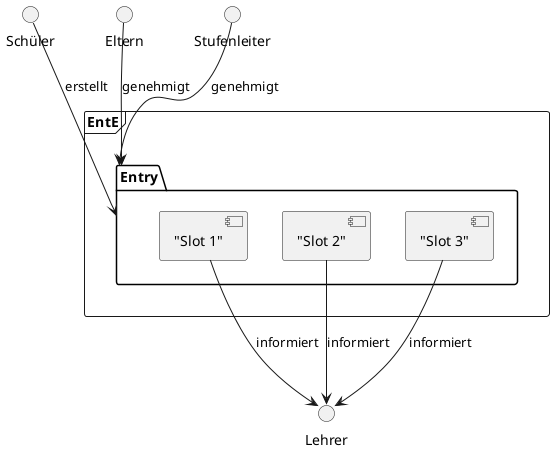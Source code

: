 @startuml Use
skinparam componentStyle uml2

frame "EntE" {
  folder "Entry" {
    ["Slot 1"] as S1
    ["Slot 2"] as S2
    ["Slot 3"] as S3
  }
}


Schüler --> Entry : "erstellt"
Eltern --> Entry : "genehmigt"
Stufenleiter --> Entry : "genehmigt"

S1 --> Lehrer : "informiert"
S2 --> Lehrer : "informiert"
S3 --> Lehrer : "informiert"

@enduml